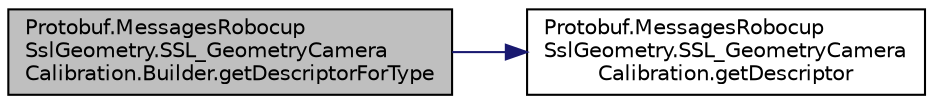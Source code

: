 digraph "Protobuf.MessagesRobocupSslGeometry.SSL_GeometryCameraCalibration.Builder.getDescriptorForType"
{
 // INTERACTIVE_SVG=YES
  edge [fontname="Helvetica",fontsize="10",labelfontname="Helvetica",labelfontsize="10"];
  node [fontname="Helvetica",fontsize="10",shape=record];
  rankdir="LR";
  Node1 [label="Protobuf.MessagesRobocup\lSslGeometry.SSL_GeometryCamera\lCalibration.Builder.getDescriptorForType",height=0.2,width=0.4,color="black", fillcolor="grey75", style="filled", fontcolor="black"];
  Node1 -> Node2 [color="midnightblue",fontsize="10",style="solid",fontname="Helvetica"];
  Node2 [label="Protobuf.MessagesRobocup\lSslGeometry.SSL_GeometryCamera\lCalibration.getDescriptor",height=0.2,width=0.4,color="black", fillcolor="white", style="filled",URL="$d4/d9e/class_protobuf_1_1_messages_robocup_ssl_geometry_1_1_s_s_l___geometry_camera_calibration.html#a637773ed518492d565e96732fce9810a"];
}
